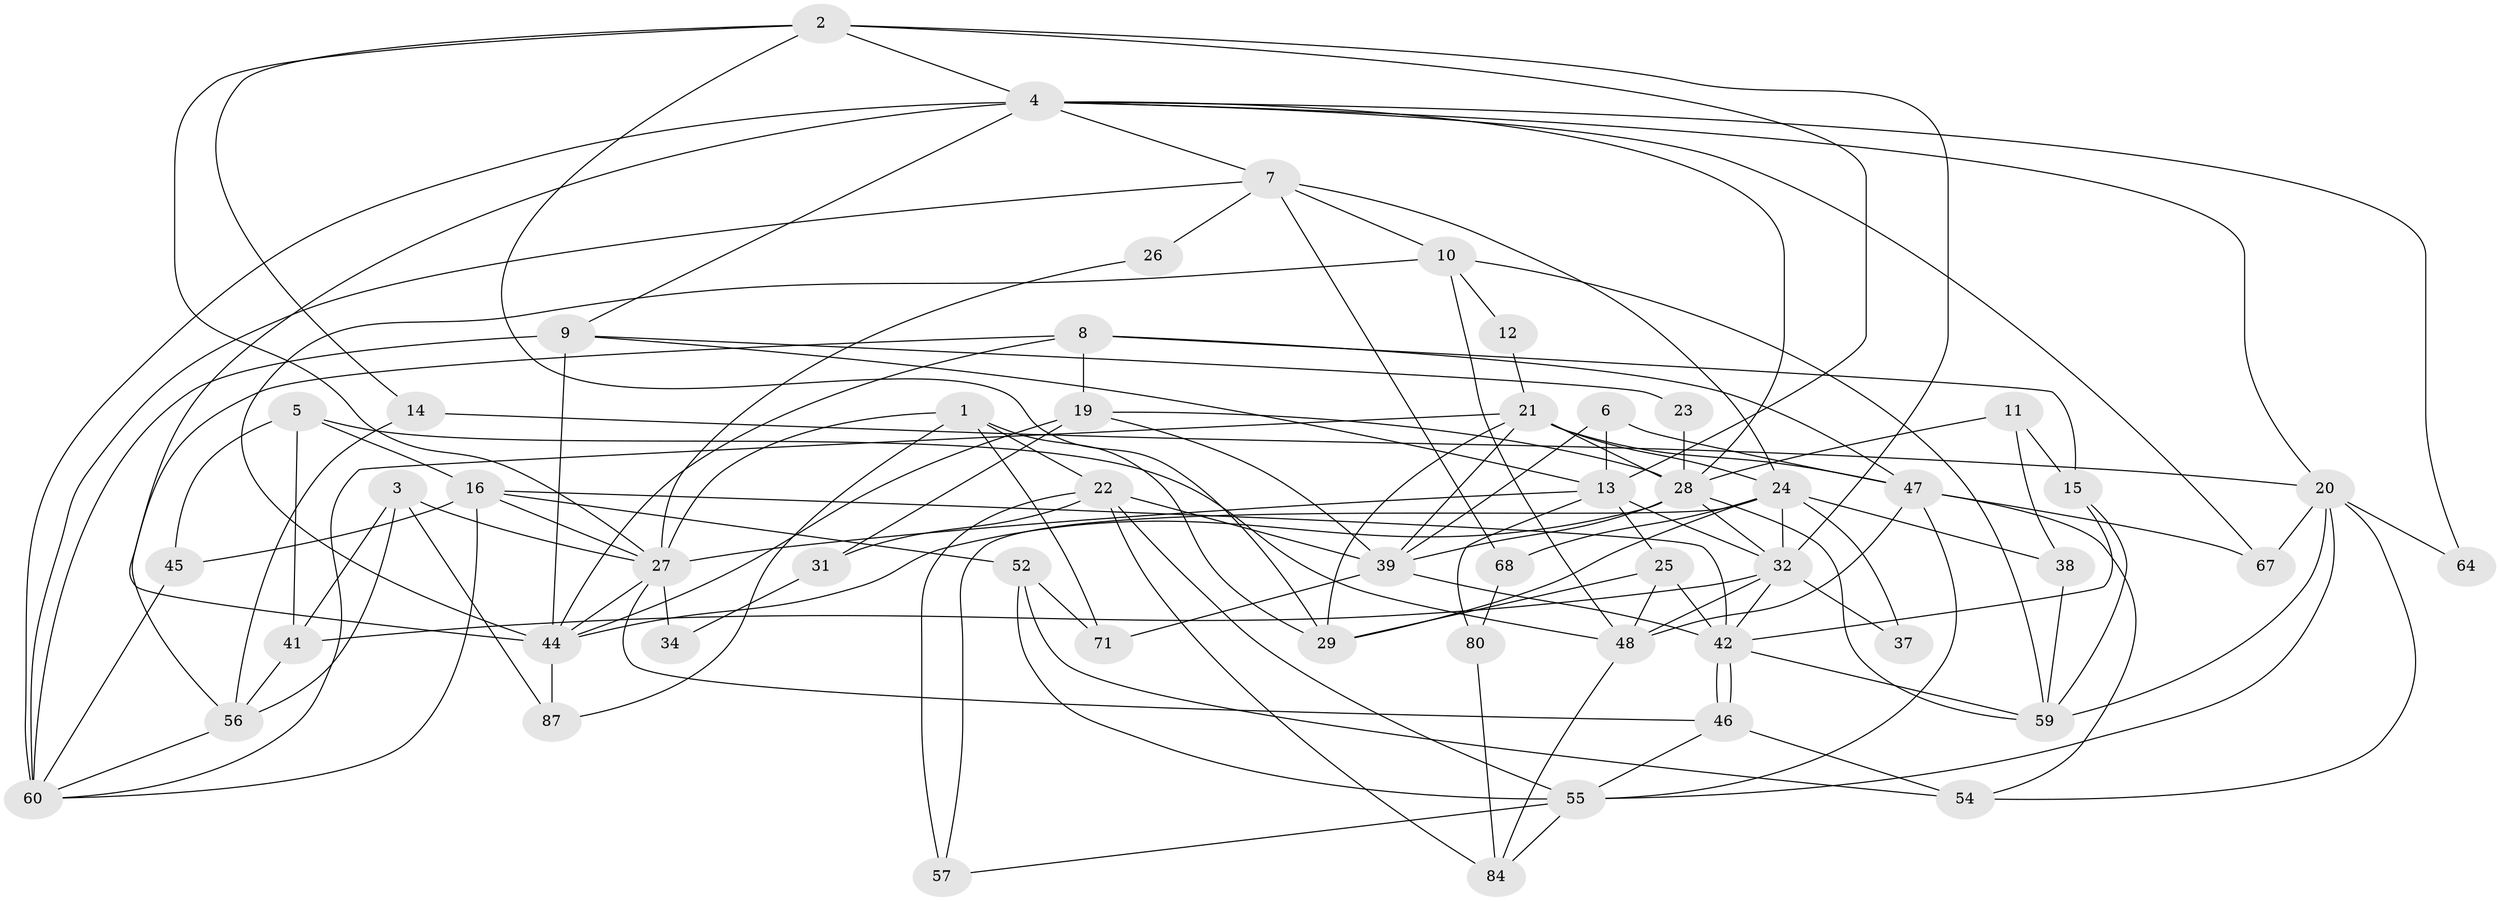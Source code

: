 // Generated by graph-tools (version 1.1) at 2025/23/03/03/25 07:23:57]
// undirected, 54 vertices, 132 edges
graph export_dot {
graph [start="1"]
  node [color=gray90,style=filled];
  1 [super="+35"];
  2 [super="+75"];
  3 [super="+33"];
  4 [super="+17"];
  5 [super="+18"];
  6;
  7 [super="+53"];
  8;
  9 [super="+73"];
  10 [super="+50"];
  11;
  12;
  13 [super="+51"];
  14;
  15 [super="+40"];
  16 [super="+78"];
  19 [super="+74"];
  20 [super="+66"];
  21 [super="+49"];
  22 [super="+43"];
  23;
  24 [super="+36"];
  25 [super="+30"];
  26;
  27 [super="+63"];
  28 [super="+61"];
  29 [super="+85"];
  31 [super="+72"];
  32 [super="+79"];
  34;
  37;
  38;
  39 [super="+70"];
  41 [super="+62"];
  42 [super="+69"];
  44 [super="+65"];
  45;
  46 [super="+86"];
  47 [super="+82"];
  48 [super="+81"];
  52;
  54;
  55 [super="+83"];
  56 [super="+58"];
  57;
  59;
  60 [super="+76"];
  64;
  67;
  68;
  71 [super="+77"];
  80;
  84;
  87;
  1 -- 87;
  1 -- 22;
  1 -- 71;
  1 -- 29;
  1 -- 27;
  2 -- 32;
  2 -- 4;
  2 -- 27;
  2 -- 13;
  2 -- 14;
  2 -- 29;
  3 -- 56;
  3 -- 27;
  3 -- 41 [weight=2];
  3 -- 87;
  4 -- 60 [weight=2];
  4 -- 67;
  4 -- 7;
  4 -- 64;
  4 -- 44;
  4 -- 28;
  4 -- 20;
  4 -- 9;
  5 -- 41;
  5 -- 48;
  5 -- 16;
  5 -- 45;
  6 -- 39;
  6 -- 13;
  6 -- 47;
  7 -- 10;
  7 -- 26;
  7 -- 24;
  7 -- 68;
  7 -- 60;
  8 -- 19;
  8 -- 44;
  8 -- 56;
  8 -- 47;
  8 -- 15;
  9 -- 60 [weight=2];
  9 -- 23;
  9 -- 44;
  9 -- 13;
  10 -- 59;
  10 -- 12;
  10 -- 48;
  10 -- 44;
  11 -- 38;
  11 -- 28;
  11 -- 15;
  12 -- 21;
  13 -- 27;
  13 -- 80;
  13 -- 25;
  13 -- 32;
  14 -- 56;
  14 -- 20;
  15 -- 42;
  15 -- 59;
  16 -- 27 [weight=2];
  16 -- 45;
  16 -- 42;
  16 -- 52;
  16 -- 60;
  19 -- 39;
  19 -- 31 [weight=2];
  19 -- 44;
  19 -- 28;
  20 -- 59;
  20 -- 54;
  20 -- 55;
  20 -- 64;
  20 -- 67;
  21 -- 28;
  21 -- 29;
  21 -- 39;
  21 -- 24;
  21 -- 60;
  21 -- 47;
  22 -- 57 [weight=2];
  22 -- 84;
  22 -- 55;
  22 -- 39;
  22 -- 31;
  23 -- 28;
  24 -- 68;
  24 -- 29;
  24 -- 37;
  24 -- 38;
  24 -- 32;
  24 -- 57;
  25 -- 42;
  25 -- 48;
  25 -- 29;
  26 -- 27;
  27 -- 34;
  27 -- 44;
  27 -- 46;
  28 -- 39;
  28 -- 32;
  28 -- 59;
  28 -- 44;
  31 -- 34;
  32 -- 42;
  32 -- 48;
  32 -- 37;
  32 -- 41;
  38 -- 59;
  39 -- 71;
  39 -- 42;
  41 -- 56;
  42 -- 46;
  42 -- 46;
  42 -- 59;
  44 -- 87;
  45 -- 60;
  46 -- 55;
  46 -- 54;
  47 -- 67;
  47 -- 55;
  47 -- 54;
  47 -- 48;
  48 -- 84;
  52 -- 54;
  52 -- 71;
  52 -- 55;
  55 -- 84;
  55 -- 57;
  56 -- 60;
  68 -- 80;
  80 -- 84;
}
